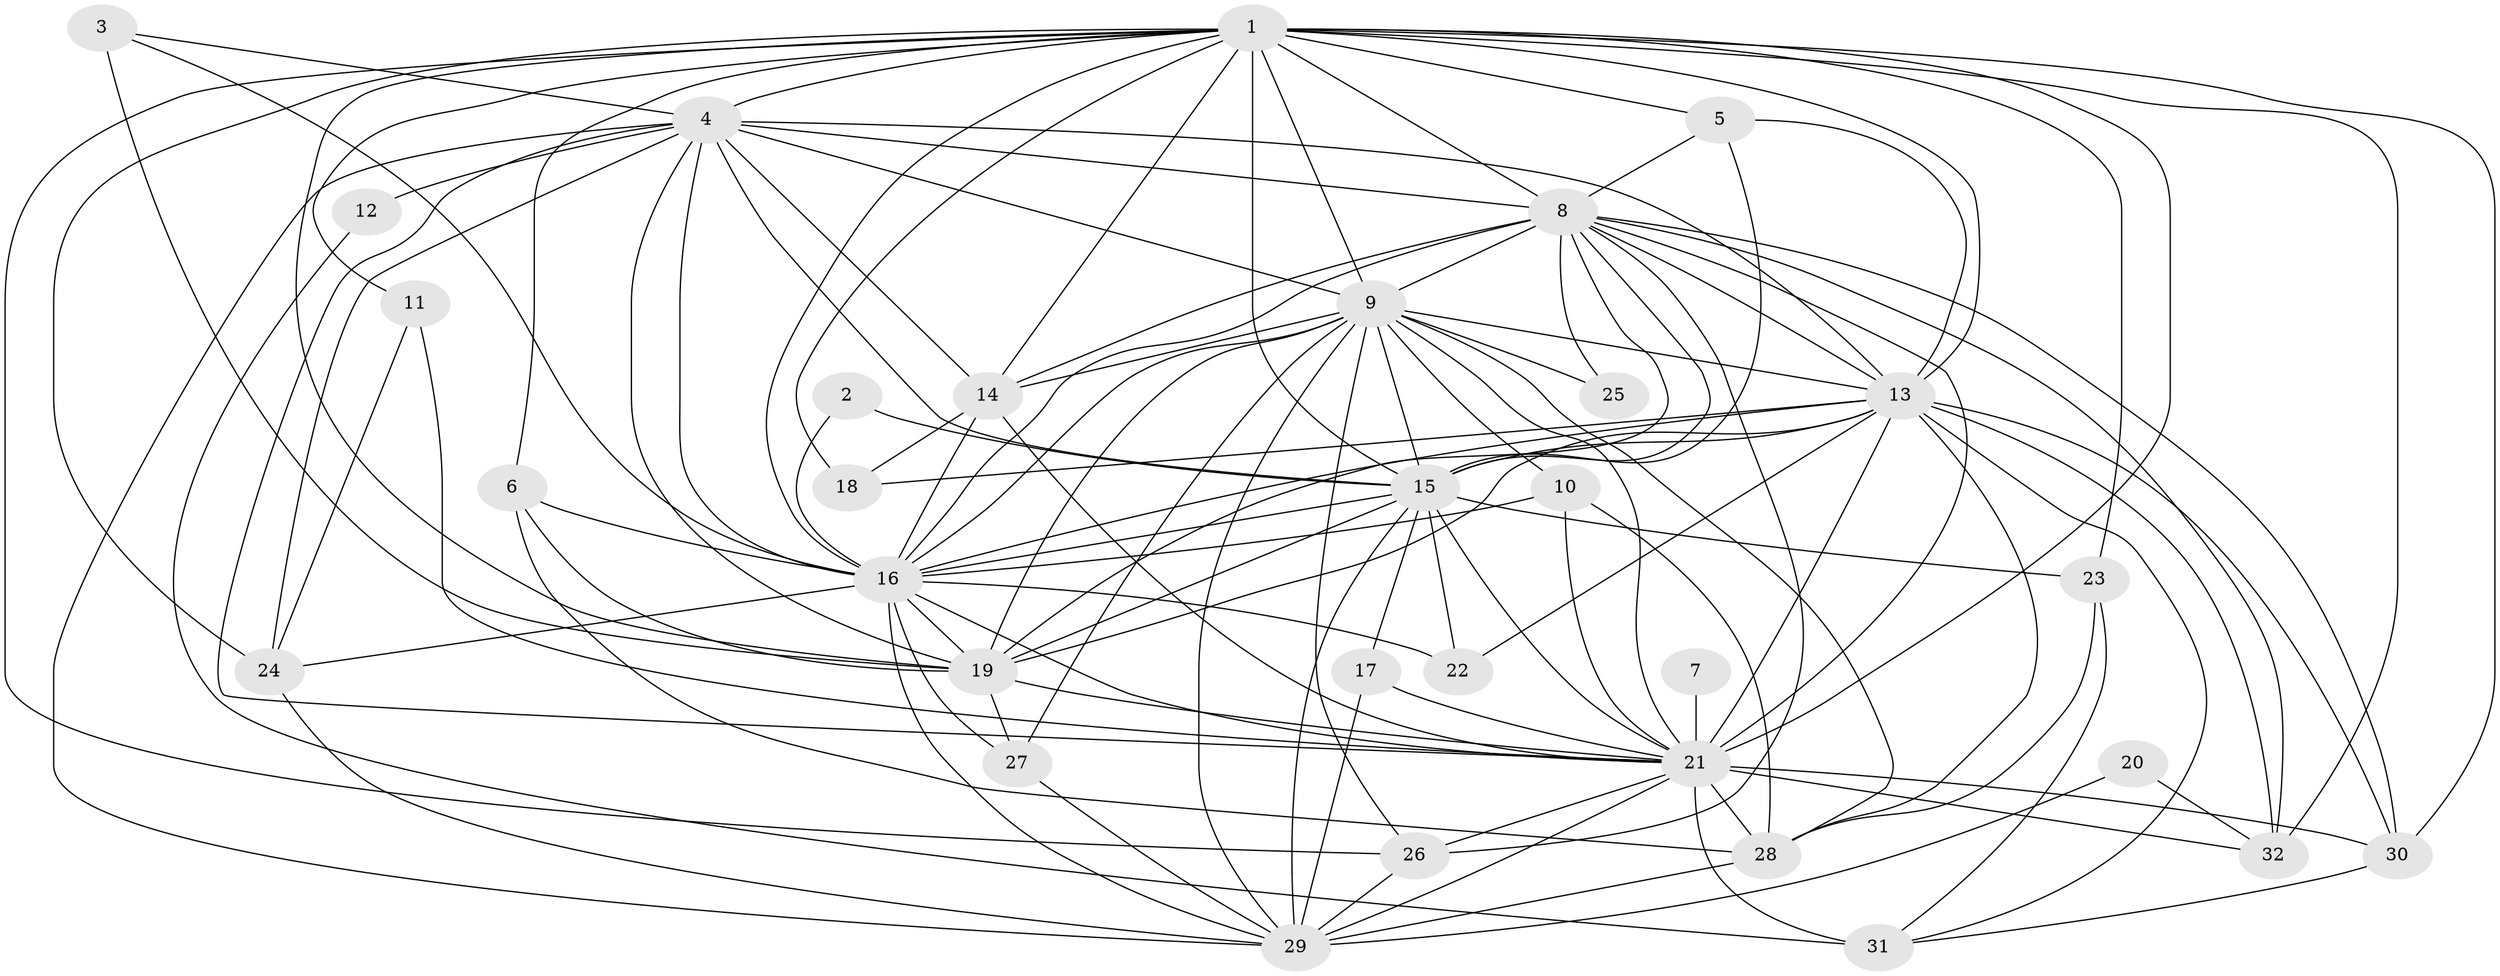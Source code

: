 // original degree distribution, {28: 0.009433962264150943, 22: 0.02830188679245283, 19: 0.018867924528301886, 15: 0.009433962264150943, 21: 0.009433962264150943, 26: 0.009433962264150943, 18: 0.009433962264150943, 12: 0.009433962264150943, 3: 0.18867924528301888, 2: 0.5754716981132075, 4: 0.07547169811320754, 8: 0.009433962264150943, 5: 0.018867924528301886, 6: 0.02830188679245283}
// Generated by graph-tools (version 1.1) at 2025/36/03/04/25 23:36:22]
// undirected, 32 vertices, 115 edges
graph export_dot {
  node [color=gray90,style=filled];
  1;
  2;
  3;
  4;
  5;
  6;
  7;
  8;
  9;
  10;
  11;
  12;
  13;
  14;
  15;
  16;
  17;
  18;
  19;
  20;
  21;
  22;
  23;
  24;
  25;
  26;
  27;
  28;
  29;
  30;
  31;
  32;
  1 -- 4 [weight=5.0];
  1 -- 5 [weight=1.0];
  1 -- 6 [weight=1.0];
  1 -- 8 [weight=2.0];
  1 -- 9 [weight=4.0];
  1 -- 11 [weight=3.0];
  1 -- 13 [weight=3.0];
  1 -- 14 [weight=1.0];
  1 -- 15 [weight=4.0];
  1 -- 16 [weight=5.0];
  1 -- 18 [weight=1.0];
  1 -- 19 [weight=2.0];
  1 -- 21 [weight=5.0];
  1 -- 23 [weight=1.0];
  1 -- 24 [weight=1.0];
  1 -- 26 [weight=1.0];
  1 -- 30 [weight=1.0];
  1 -- 32 [weight=1.0];
  2 -- 15 [weight=2.0];
  2 -- 16 [weight=1.0];
  3 -- 4 [weight=2.0];
  3 -- 16 [weight=2.0];
  3 -- 19 [weight=1.0];
  4 -- 8 [weight=1.0];
  4 -- 9 [weight=1.0];
  4 -- 12 [weight=1.0];
  4 -- 13 [weight=2.0];
  4 -- 14 [weight=1.0];
  4 -- 15 [weight=1.0];
  4 -- 16 [weight=1.0];
  4 -- 19 [weight=1.0];
  4 -- 21 [weight=1.0];
  4 -- 24 [weight=1.0];
  4 -- 29 [weight=1.0];
  5 -- 8 [weight=1.0];
  5 -- 13 [weight=1.0];
  5 -- 15 [weight=1.0];
  6 -- 16 [weight=1.0];
  6 -- 19 [weight=1.0];
  6 -- 28 [weight=1.0];
  7 -- 21 [weight=1.0];
  8 -- 9 [weight=1.0];
  8 -- 13 [weight=2.0];
  8 -- 14 [weight=1.0];
  8 -- 15 [weight=1.0];
  8 -- 16 [weight=2.0];
  8 -- 19 [weight=1.0];
  8 -- 21 [weight=1.0];
  8 -- 25 [weight=2.0];
  8 -- 26 [weight=1.0];
  8 -- 30 [weight=1.0];
  8 -- 32 [weight=1.0];
  9 -- 10 [weight=1.0];
  9 -- 13 [weight=1.0];
  9 -- 14 [weight=1.0];
  9 -- 15 [weight=2.0];
  9 -- 16 [weight=1.0];
  9 -- 19 [weight=1.0];
  9 -- 21 [weight=1.0];
  9 -- 25 [weight=1.0];
  9 -- 26 [weight=1.0];
  9 -- 27 [weight=1.0];
  9 -- 28 [weight=1.0];
  9 -- 29 [weight=1.0];
  10 -- 16 [weight=1.0];
  10 -- 21 [weight=1.0];
  10 -- 28 [weight=2.0];
  11 -- 21 [weight=2.0];
  11 -- 24 [weight=1.0];
  12 -- 31 [weight=1.0];
  13 -- 15 [weight=2.0];
  13 -- 16 [weight=1.0];
  13 -- 18 [weight=1.0];
  13 -- 19 [weight=2.0];
  13 -- 21 [weight=2.0];
  13 -- 22 [weight=1.0];
  13 -- 28 [weight=1.0];
  13 -- 30 [weight=1.0];
  13 -- 31 [weight=1.0];
  13 -- 32 [weight=1.0];
  14 -- 16 [weight=1.0];
  14 -- 18 [weight=1.0];
  14 -- 21 [weight=1.0];
  15 -- 16 [weight=2.0];
  15 -- 17 [weight=1.0];
  15 -- 19 [weight=2.0];
  15 -- 21 [weight=1.0];
  15 -- 22 [weight=1.0];
  15 -- 23 [weight=1.0];
  15 -- 29 [weight=1.0];
  16 -- 19 [weight=1.0];
  16 -- 21 [weight=1.0];
  16 -- 22 [weight=1.0];
  16 -- 24 [weight=1.0];
  16 -- 27 [weight=1.0];
  16 -- 29 [weight=1.0];
  17 -- 21 [weight=1.0];
  17 -- 29 [weight=2.0];
  19 -- 21 [weight=1.0];
  19 -- 27 [weight=1.0];
  20 -- 29 [weight=1.0];
  20 -- 32 [weight=1.0];
  21 -- 26 [weight=1.0];
  21 -- 28 [weight=1.0];
  21 -- 29 [weight=1.0];
  21 -- 30 [weight=1.0];
  21 -- 31 [weight=2.0];
  21 -- 32 [weight=2.0];
  23 -- 28 [weight=1.0];
  23 -- 31 [weight=1.0];
  24 -- 29 [weight=1.0];
  26 -- 29 [weight=1.0];
  27 -- 29 [weight=1.0];
  28 -- 29 [weight=1.0];
  30 -- 31 [weight=1.0];
}
